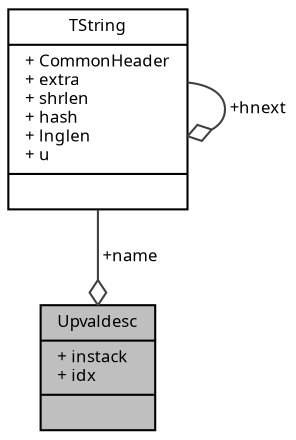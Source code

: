 digraph "Upvaldesc"
{
  edge [fontname="Sans",fontsize="8",labelfontname="Sans",labelfontsize="8"];
  node [fontname="Sans",fontsize="8",shape=record];
  Node1 [label="{Upvaldesc\n|+ instack\l+ idx\l|}",height=0.2,width=0.4,color="black", fillcolor="grey75", style="filled", fontcolor="black"];
  Node2 -> Node1 [color="grey25",fontsize="8",style="solid",label=" +name" ,arrowhead="odiamond",fontname="Sans"];
  Node2 [label="{TString\n|+ CommonHeader\l+ extra\l+ shrlen\l+ hash\l+ lnglen\l+ u\l|}",height=0.2,width=0.4,color="black", fillcolor="white", style="filled",URL="$struct_t_string.html"];
  Node2 -> Node2 [color="grey25",fontsize="8",style="solid",label=" +hnext" ,arrowhead="odiamond",fontname="Sans"];
}
